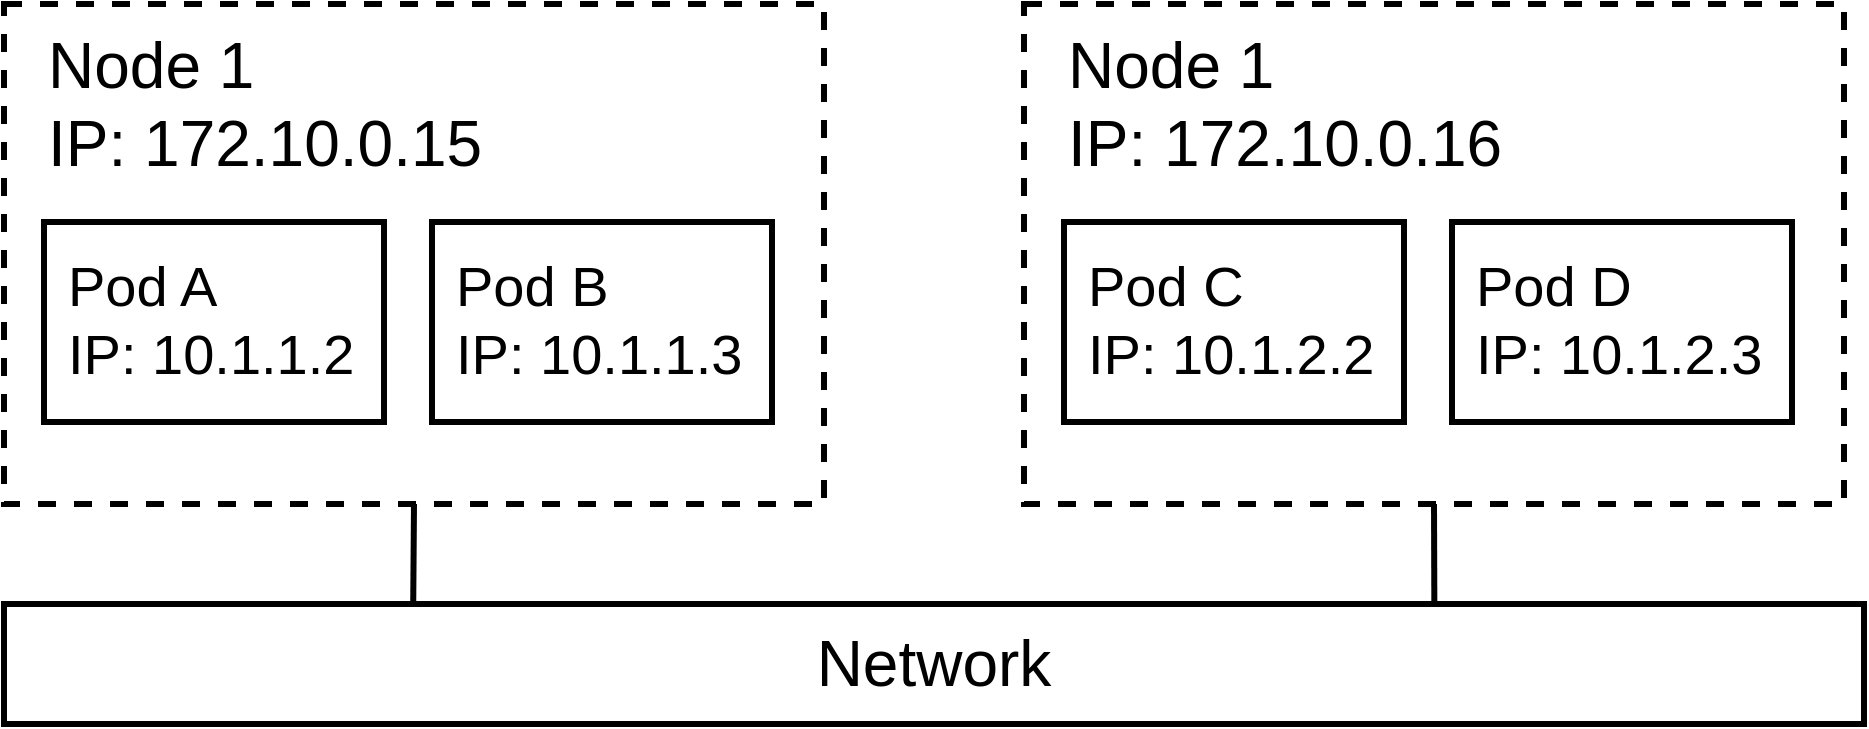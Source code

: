 <mxfile version="13.2.4" type="device"><diagram id="DohG7DtCqKYg8LiVprbE" name="Page-1"><mxGraphModel dx="1106" dy="830" grid="1" gridSize="10" guides="1" tooltips="1" connect="1" arrows="1" fold="1" page="1" pageScale="1" pageWidth="827" pageHeight="1169" math="0" shadow="0"><root><mxCell id="0"/><mxCell id="1" parent="0"/><mxCell id="S5rTLzhditmUUrBnPs94-1" value="" style="rounded=0;whiteSpace=wrap;html=1;fillColor=none;strokeWidth=3;dashed=1;" vertex="1" parent="1"><mxGeometry x="30" y="30" width="410" height="250" as="geometry"/></mxCell><mxCell id="S5rTLzhditmUUrBnPs94-3" value="&lt;font style=&quot;font-size: 32px&quot;&gt;Node 1&lt;br&gt;IP: 172.10.0.15&lt;/font&gt;" style="text;html=1;strokeColor=none;fillColor=none;align=left;verticalAlign=middle;whiteSpace=wrap;rounded=0;dashed=1;" vertex="1" parent="1"><mxGeometry x="50" y="50" width="240" height="60" as="geometry"/></mxCell><mxCell id="S5rTLzhditmUUrBnPs94-5" value="" style="group" vertex="1" connectable="0" parent="1"><mxGeometry x="50" y="138" width="170" height="101" as="geometry"/></mxCell><mxCell id="S5rTLzhditmUUrBnPs94-2" value="" style="rounded=0;whiteSpace=wrap;html=1;strokeWidth=3;fillColor=none;container=1;" vertex="1" parent="S5rTLzhditmUUrBnPs94-5"><mxGeometry y="1" width="170" height="100" as="geometry"/></mxCell><mxCell id="S5rTLzhditmUUrBnPs94-4" value="&lt;font style=&quot;font-size: 28px&quot;&gt;Pod A&lt;br&gt;IP: 10.1.1.2&lt;br&gt;&lt;/font&gt;" style="text;html=1;strokeColor=none;fillColor=none;align=left;verticalAlign=middle;whiteSpace=wrap;rounded=0;" vertex="1" parent="S5rTLzhditmUUrBnPs94-5"><mxGeometry x="10" width="150" height="100" as="geometry"/></mxCell><mxCell id="S5rTLzhditmUUrBnPs94-7" value="" style="group" vertex="1" connectable="0" parent="1"><mxGeometry x="244" y="138" width="170" height="101" as="geometry"/></mxCell><mxCell id="S5rTLzhditmUUrBnPs94-8" value="" style="rounded=0;whiteSpace=wrap;html=1;strokeWidth=3;fillColor=none;container=1;" vertex="1" parent="S5rTLzhditmUUrBnPs94-7"><mxGeometry y="1" width="170" height="100" as="geometry"/></mxCell><mxCell id="S5rTLzhditmUUrBnPs94-9" value="&lt;font style=&quot;font-size: 28px&quot;&gt;Pod B&lt;br&gt;IP: 10.1.1.3&lt;br&gt;&lt;/font&gt;" style="text;html=1;strokeColor=none;fillColor=none;align=left;verticalAlign=middle;whiteSpace=wrap;rounded=0;" vertex="1" parent="S5rTLzhditmUUrBnPs94-7"><mxGeometry x="10" width="150" height="100" as="geometry"/></mxCell><mxCell id="S5rTLzhditmUUrBnPs94-10" value="" style="rounded=0;whiteSpace=wrap;html=1;fillColor=none;strokeWidth=3;dashed=1;" vertex="1" parent="1"><mxGeometry x="540" y="30" width="410" height="250" as="geometry"/></mxCell><mxCell id="S5rTLzhditmUUrBnPs94-11" value="&lt;font style=&quot;font-size: 32px&quot;&gt;Node 1&lt;br&gt;IP: 172.10.0.16&lt;/font&gt;" style="text;html=1;strokeColor=none;fillColor=none;align=left;verticalAlign=middle;whiteSpace=wrap;rounded=0;dashed=1;" vertex="1" parent="1"><mxGeometry x="560" y="50" width="240" height="60" as="geometry"/></mxCell><mxCell id="S5rTLzhditmUUrBnPs94-12" value="" style="group" vertex="1" connectable="0" parent="1"><mxGeometry x="560" y="138" width="170" height="101" as="geometry"/></mxCell><mxCell id="S5rTLzhditmUUrBnPs94-13" value="" style="rounded=0;whiteSpace=wrap;html=1;strokeWidth=3;fillColor=none;container=1;" vertex="1" parent="S5rTLzhditmUUrBnPs94-12"><mxGeometry y="1" width="170" height="100" as="geometry"/></mxCell><mxCell id="S5rTLzhditmUUrBnPs94-14" value="&lt;font style=&quot;font-size: 28px&quot;&gt;Pod C&lt;br&gt;IP: 10.1.2.2&lt;br&gt;&lt;/font&gt;" style="text;html=1;strokeColor=none;fillColor=none;align=left;verticalAlign=middle;whiteSpace=wrap;rounded=0;" vertex="1" parent="S5rTLzhditmUUrBnPs94-12"><mxGeometry x="10" width="150" height="100" as="geometry"/></mxCell><mxCell id="S5rTLzhditmUUrBnPs94-15" value="" style="group" vertex="1" connectable="0" parent="1"><mxGeometry x="754" y="138" width="170" height="101" as="geometry"/></mxCell><mxCell id="S5rTLzhditmUUrBnPs94-16" value="" style="rounded=0;whiteSpace=wrap;html=1;strokeWidth=3;fillColor=none;container=1;" vertex="1" parent="S5rTLzhditmUUrBnPs94-15"><mxGeometry y="1" width="170" height="100" as="geometry"/></mxCell><mxCell id="S5rTLzhditmUUrBnPs94-17" value="&lt;font style=&quot;font-size: 28px&quot;&gt;Pod D&lt;br&gt;IP: 10.1.2.3&lt;br&gt;&lt;/font&gt;" style="text;html=1;strokeColor=none;fillColor=none;align=left;verticalAlign=middle;whiteSpace=wrap;rounded=0;" vertex="1" parent="S5rTLzhditmUUrBnPs94-15"><mxGeometry x="10" width="150" height="100" as="geometry"/></mxCell><mxCell id="S5rTLzhditmUUrBnPs94-18" value="&lt;font style=&quot;font-size: 32px&quot;&gt;Network&lt;/font&gt;" style="rounded=0;whiteSpace=wrap;html=1;strokeWidth=3;fillColor=none;align=center;" vertex="1" parent="1"><mxGeometry x="30" y="330" width="930" height="60" as="geometry"/></mxCell><mxCell id="S5rTLzhditmUUrBnPs94-19" value="" style="endArrow=none;html=1;exitX=0.22;exitY=0.017;exitDx=0;exitDy=0;entryX=0.5;entryY=1;entryDx=0;entryDy=0;strokeWidth=3;exitPerimeter=0;" edge="1" parent="1" source="S5rTLzhditmUUrBnPs94-18" target="S5rTLzhditmUUrBnPs94-1"><mxGeometry width="50" height="50" relative="1" as="geometry"><mxPoint x="390" y="300" as="sourcePoint"/><mxPoint x="440" y="250" as="targetPoint"/></mxGeometry></mxCell><mxCell id="S5rTLzhditmUUrBnPs94-20" value="" style="endArrow=none;html=1;exitX=0.769;exitY=0;exitDx=0;exitDy=0;entryX=0.5;entryY=1;entryDx=0;entryDy=0;strokeWidth=3;exitPerimeter=0;" edge="1" parent="1" source="S5rTLzhditmUUrBnPs94-18" target="S5rTLzhditmUUrBnPs94-10"><mxGeometry width="50" height="50" relative="1" as="geometry"><mxPoint x="272.5" y="340" as="sourcePoint"/><mxPoint x="245" y="290" as="targetPoint"/></mxGeometry></mxCell></root></mxGraphModel></diagram></mxfile>